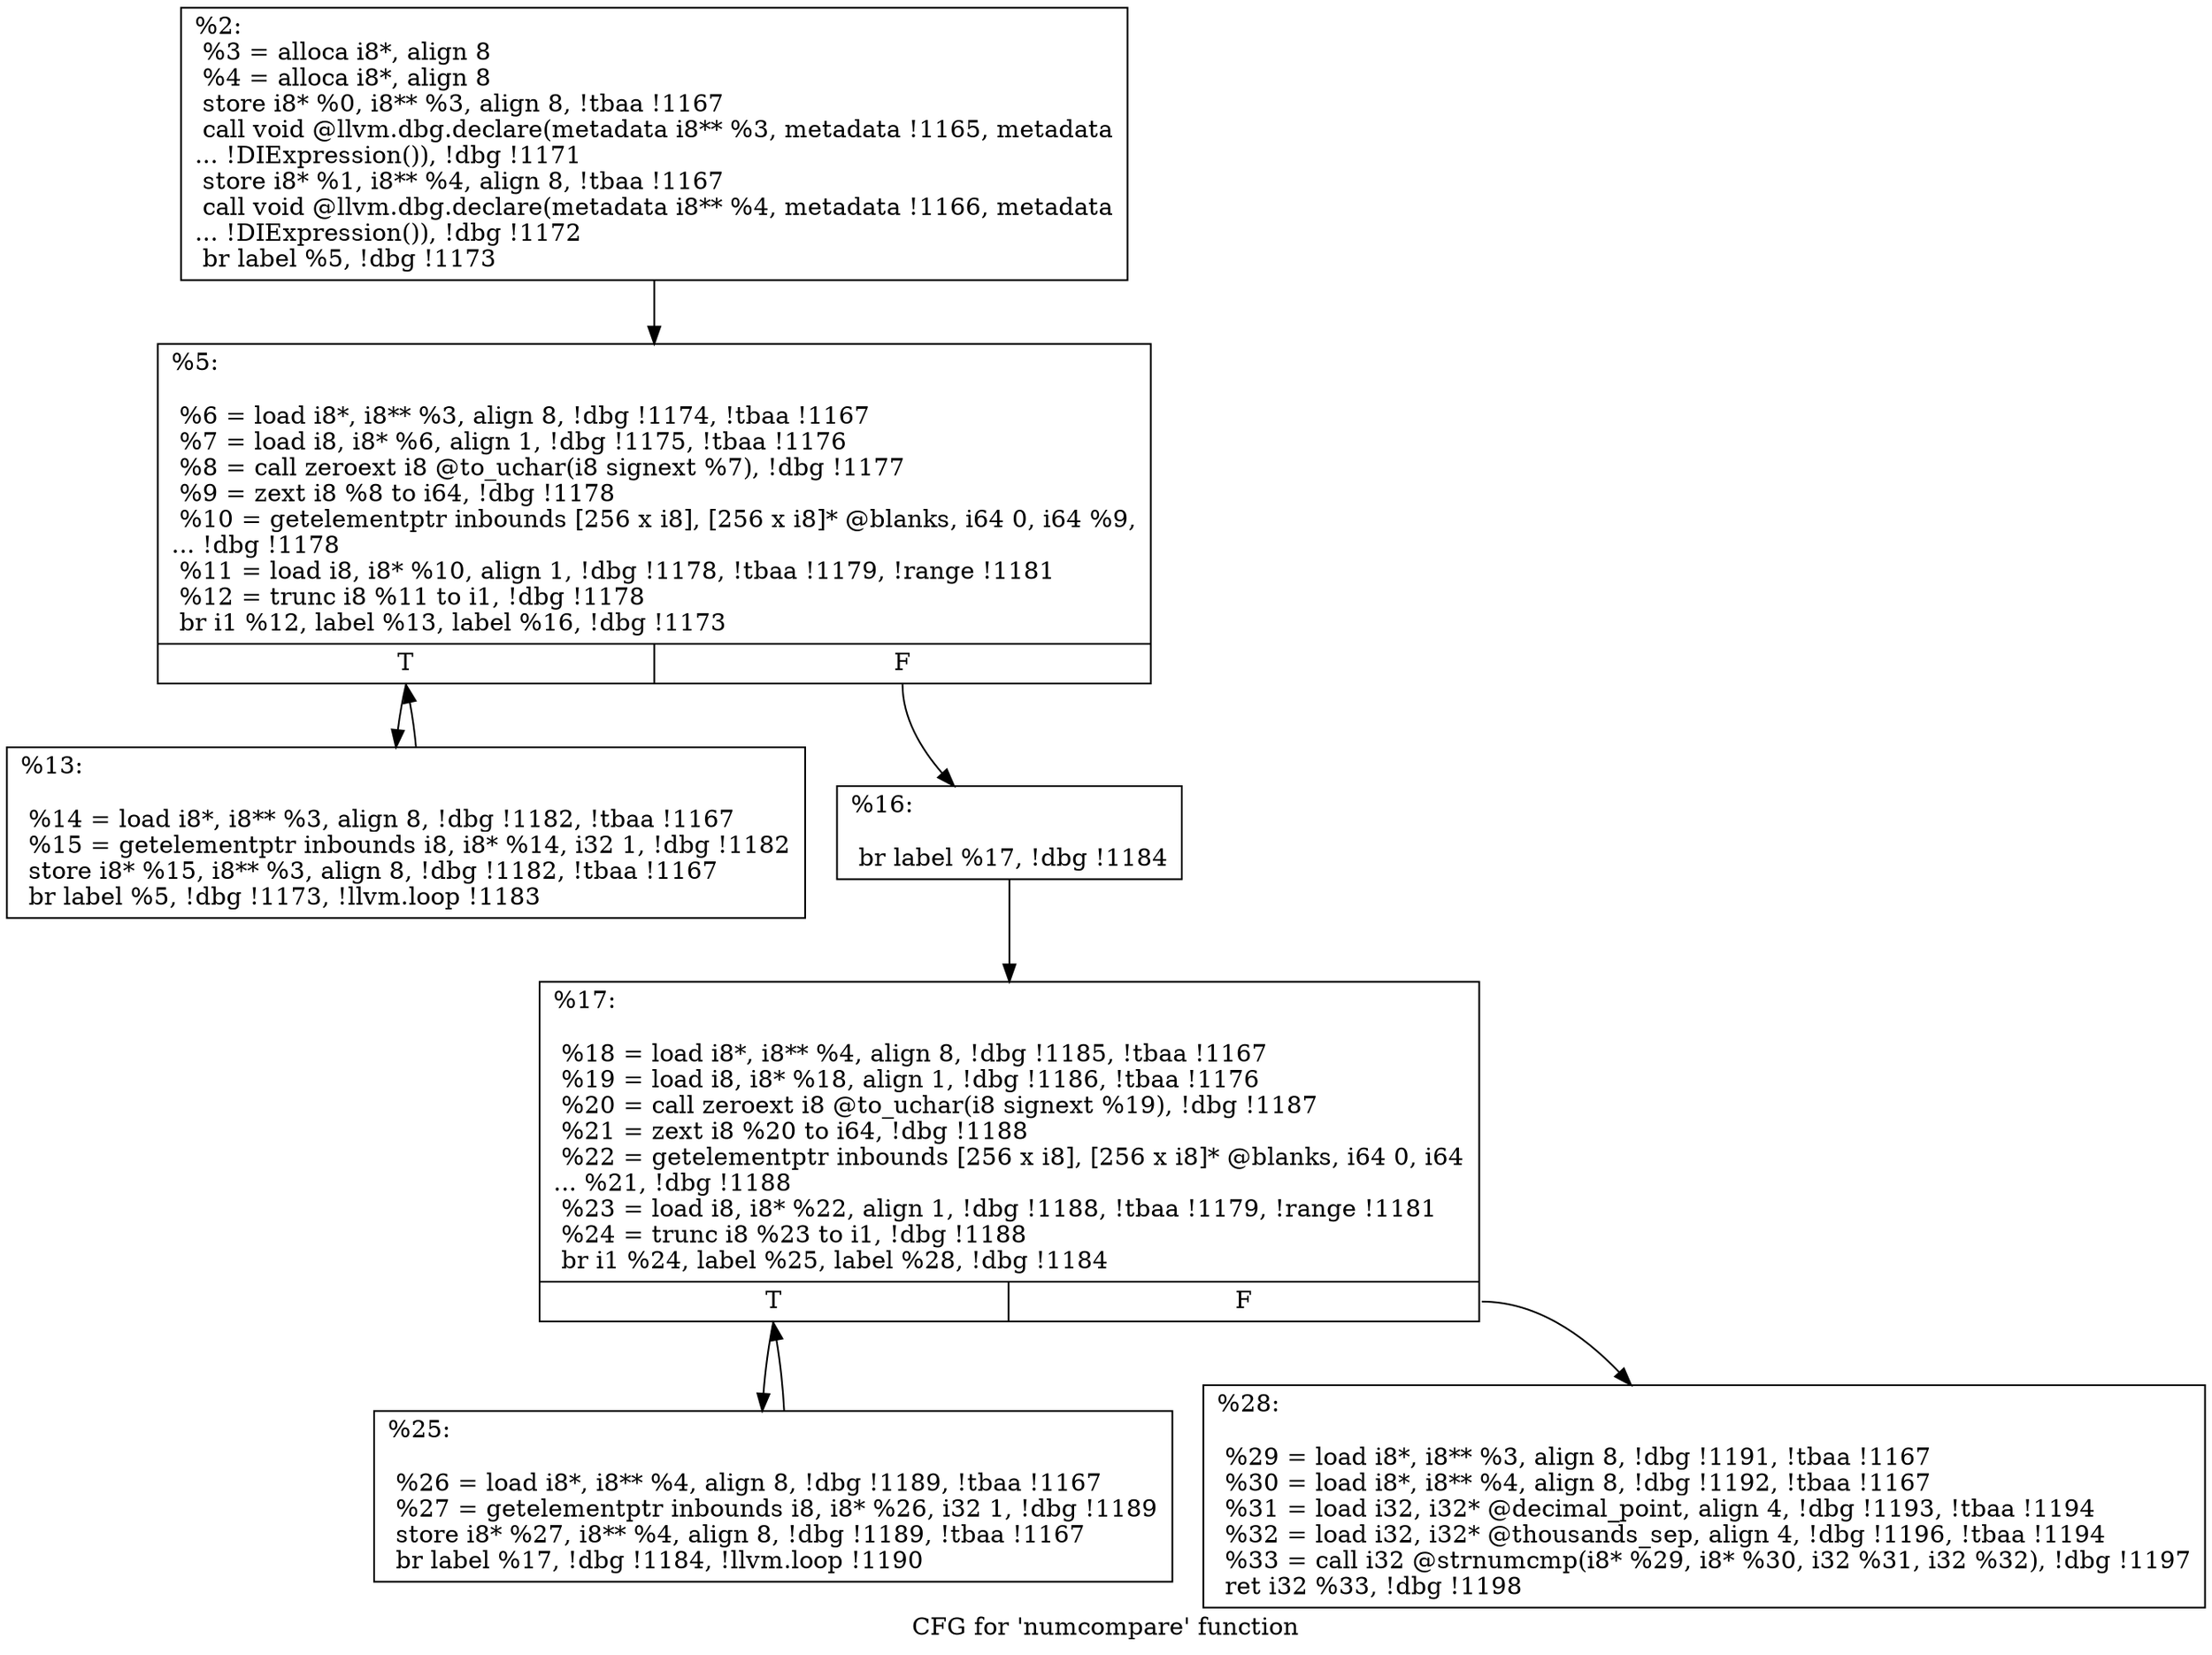 digraph "CFG for 'numcompare' function" {
	label="CFG for 'numcompare' function";

	Node0x16ec720 [shape=record,label="{%2:\l  %3 = alloca i8*, align 8\l  %4 = alloca i8*, align 8\l  store i8* %0, i8** %3, align 8, !tbaa !1167\l  call void @llvm.dbg.declare(metadata i8** %3, metadata !1165, metadata\l... !DIExpression()), !dbg !1171\l  store i8* %1, i8** %4, align 8, !tbaa !1167\l  call void @llvm.dbg.declare(metadata i8** %4, metadata !1166, metadata\l... !DIExpression()), !dbg !1172\l  br label %5, !dbg !1173\l}"];
	Node0x16ec720 -> Node0x16c6df0;
	Node0x16c6df0 [shape=record,label="{%5:\l\l  %6 = load i8*, i8** %3, align 8, !dbg !1174, !tbaa !1167\l  %7 = load i8, i8* %6, align 1, !dbg !1175, !tbaa !1176\l  %8 = call zeroext i8 @to_uchar(i8 signext %7), !dbg !1177\l  %9 = zext i8 %8 to i64, !dbg !1178\l  %10 = getelementptr inbounds [256 x i8], [256 x i8]* @blanks, i64 0, i64 %9,\l... !dbg !1178\l  %11 = load i8, i8* %10, align 1, !dbg !1178, !tbaa !1179, !range !1181\l  %12 = trunc i8 %11 to i1, !dbg !1178\l  br i1 %12, label %13, label %16, !dbg !1173\l|{<s0>T|<s1>F}}"];
	Node0x16c6df0:s0 -> Node0x16c6e40;
	Node0x16c6df0:s1 -> Node0x16c6e90;
	Node0x16c6e40 [shape=record,label="{%13:\l\l  %14 = load i8*, i8** %3, align 8, !dbg !1182, !tbaa !1167\l  %15 = getelementptr inbounds i8, i8* %14, i32 1, !dbg !1182\l  store i8* %15, i8** %3, align 8, !dbg !1182, !tbaa !1167\l  br label %5, !dbg !1173, !llvm.loop !1183\l}"];
	Node0x16c6e40 -> Node0x16c6df0;
	Node0x16c6e90 [shape=record,label="{%16:\l\l  br label %17, !dbg !1184\l}"];
	Node0x16c6e90 -> Node0x16c6ee0;
	Node0x16c6ee0 [shape=record,label="{%17:\l\l  %18 = load i8*, i8** %4, align 8, !dbg !1185, !tbaa !1167\l  %19 = load i8, i8* %18, align 1, !dbg !1186, !tbaa !1176\l  %20 = call zeroext i8 @to_uchar(i8 signext %19), !dbg !1187\l  %21 = zext i8 %20 to i64, !dbg !1188\l  %22 = getelementptr inbounds [256 x i8], [256 x i8]* @blanks, i64 0, i64\l... %21, !dbg !1188\l  %23 = load i8, i8* %22, align 1, !dbg !1188, !tbaa !1179, !range !1181\l  %24 = trunc i8 %23 to i1, !dbg !1188\l  br i1 %24, label %25, label %28, !dbg !1184\l|{<s0>T|<s1>F}}"];
	Node0x16c6ee0:s0 -> Node0x16c6f30;
	Node0x16c6ee0:s1 -> Node0x16c6f80;
	Node0x16c6f30 [shape=record,label="{%25:\l\l  %26 = load i8*, i8** %4, align 8, !dbg !1189, !tbaa !1167\l  %27 = getelementptr inbounds i8, i8* %26, i32 1, !dbg !1189\l  store i8* %27, i8** %4, align 8, !dbg !1189, !tbaa !1167\l  br label %17, !dbg !1184, !llvm.loop !1190\l}"];
	Node0x16c6f30 -> Node0x16c6ee0;
	Node0x16c6f80 [shape=record,label="{%28:\l\l  %29 = load i8*, i8** %3, align 8, !dbg !1191, !tbaa !1167\l  %30 = load i8*, i8** %4, align 8, !dbg !1192, !tbaa !1167\l  %31 = load i32, i32* @decimal_point, align 4, !dbg !1193, !tbaa !1194\l  %32 = load i32, i32* @thousands_sep, align 4, !dbg !1196, !tbaa !1194\l  %33 = call i32 @strnumcmp(i8* %29, i8* %30, i32 %31, i32 %32), !dbg !1197\l  ret i32 %33, !dbg !1198\l}"];
}
